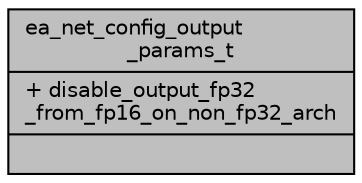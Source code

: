 digraph "ea_net_config_output_params_t"
{
 // INTERACTIVE_SVG=YES
 // LATEX_PDF_SIZE
  bgcolor="transparent";
  edge [fontname="Helvetica",fontsize="10",labelfontname="Helvetica",labelfontsize="10"];
  node [fontname="Helvetica",fontsize="10",shape=record];
  Node1 [label="{ea_net_config_output\l_params_t\n|+ disable_output_fp32\l_from_fp16_on_non_fp32_arch\l|}",height=0.2,width=0.4,color="black", fillcolor="grey75", style="filled", fontcolor="black",tooltip=" "];
}
